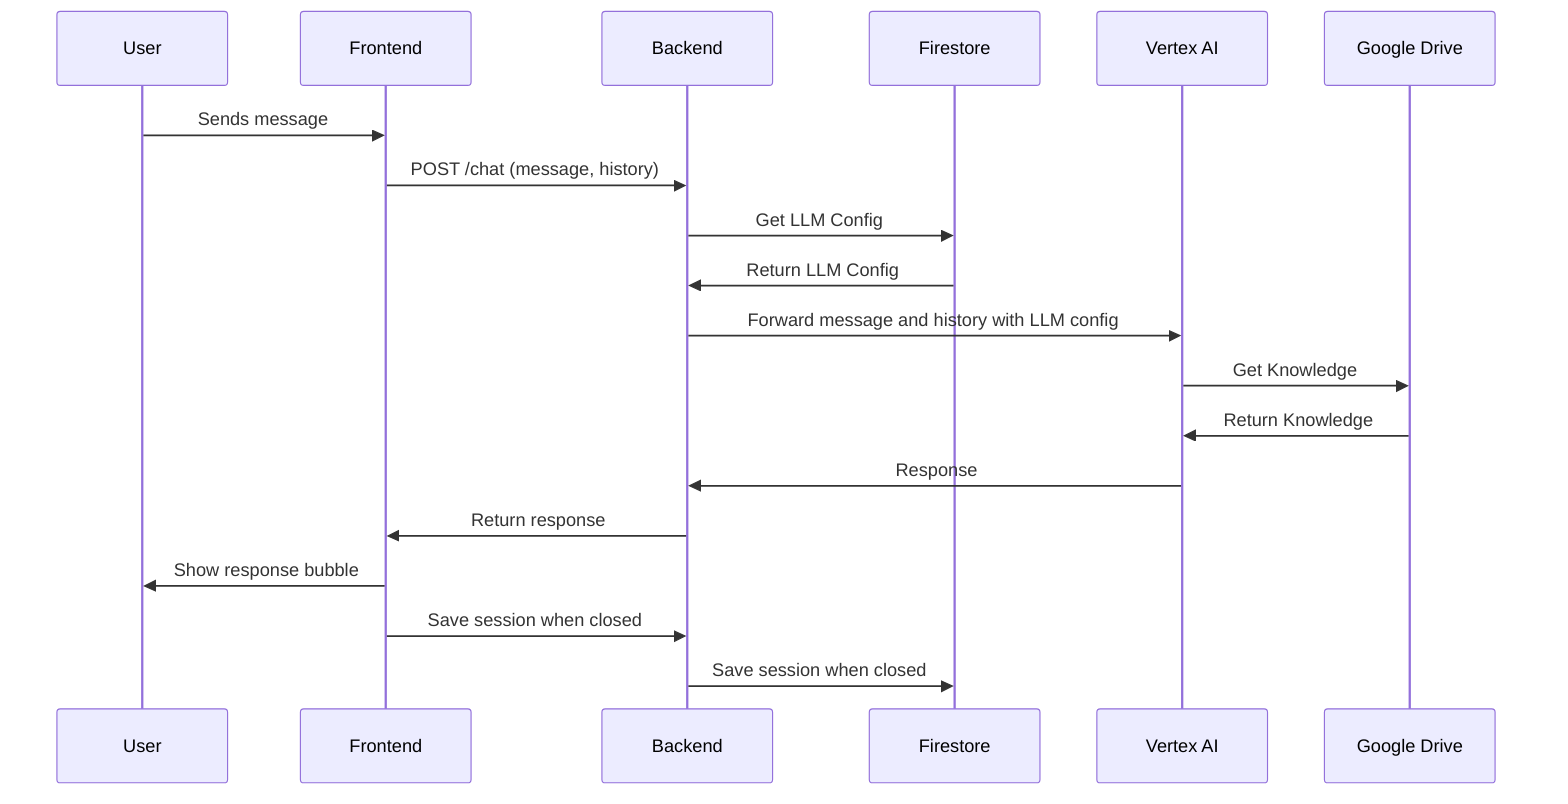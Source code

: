 sequenceDiagram
    User->>Frontend: Sends message
    Frontend->>Backend: POST /chat (message, history)
    Backend->>Firestore: Get LLM Config
    Firestore->>Backend: Return LLM Config
    Backend->>Vertex AI: Forward message and history with LLM config
    Vertex AI->>Google Drive: Get Knowledge
    Google Drive->>Vertex AI: Return Knowledge
    Vertex AI->>Backend: Response
    
   
    Backend->>Frontend: Return response
    Frontend->>User: Show response bubble
    Frontend->>Backend: Save session when closed
    Backend->>Firestore: Save session when closed